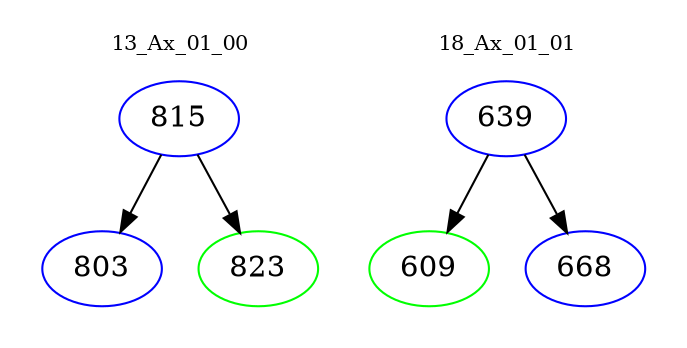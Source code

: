 digraph{
subgraph cluster_0 {
color = white
label = "13_Ax_01_00";
fontsize=10;
T0_815 [label="815", color="blue"]
T0_815 -> T0_803 [color="black"]
T0_803 [label="803", color="blue"]
T0_815 -> T0_823 [color="black"]
T0_823 [label="823", color="green"]
}
subgraph cluster_1 {
color = white
label = "18_Ax_01_01";
fontsize=10;
T1_639 [label="639", color="blue"]
T1_639 -> T1_609 [color="black"]
T1_609 [label="609", color="green"]
T1_639 -> T1_668 [color="black"]
T1_668 [label="668", color="blue"]
}
}
